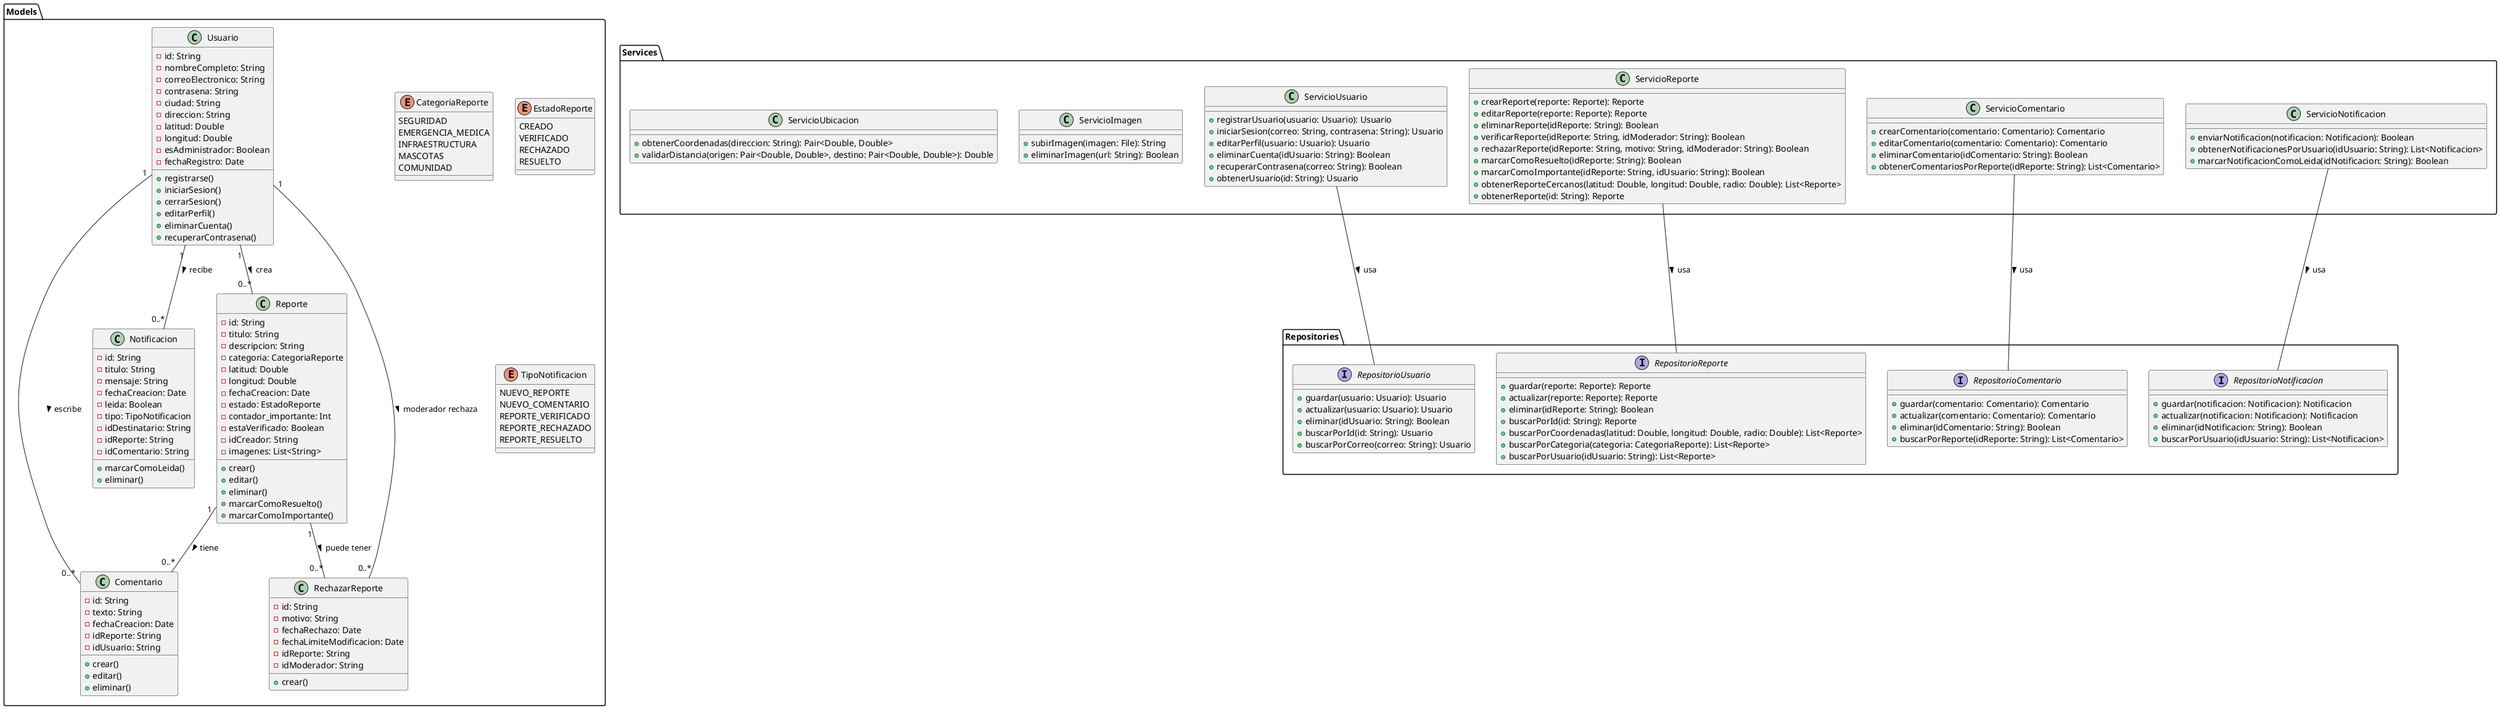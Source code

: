 @startuml class_diagram

package "Models" {
    class Usuario {
        - id: String
        - nombreCompleto: String
        - correoElectronico: String
        - contrasena: String
        - ciudad: String
        - direccion: String
        - latitud: Double
        - longitud: Double
        - esAdministrador: Boolean
        - fechaRegistro: Date
        + registrarse()
        + iniciarSesion()
        + cerrarSesion()
        + editarPerfil()
        + eliminarCuenta()
        + recuperarContrasena()
    }

    class Reporte {
        - id: String
        - titulo: String
        - descripcion: String
        - categoria: CategoriaReporte
        - latitud: Double
        - longitud: Double
        - fechaCreacion: Date
        - estado: EstadoReporte
        - contador_importante: Int
        - estaVerificado: Boolean
        - idCreador: String
        - imagenes: List<String>
        + crear()
        + editar()
        + eliminar()
        + marcarComoResuelto()
        + marcarComoImportante()
    }

    class Comentario {
        - id: String
        - texto: String
        - fechaCreacion: Date
        - idReporte: String
        - idUsuario: String
        + crear()
        + editar()
        + eliminar()
    }

    class Notificacion {
        - id: String
        - titulo: String
        - mensaje: String
        - fechaCreacion: Date
        - leida: Boolean
        - tipo: TipoNotificacion
        - idDestinatario: String
        - idReporte: String
        - idComentario: String
        + marcarComoLeida()
        + eliminar()
    }

    class RechazarReporte {
        - id: String
        - motivo: String
        - fechaRechazo: Date
        - fechaLimiteModificacion: Date
        - idReporte: String
        - idModerador: String
        + crear()
    }

    enum CategoriaReporte {
        SEGURIDAD
        EMERGENCIA_MEDICA
        INFRAESTRUCTURA
        MASCOTAS
        COMUNIDAD
    }

    enum EstadoReporte {
        CREADO
        VERIFICADO
        RECHAZADO
        RESUELTO
    }

    enum TipoNotificacion {
        NUEVO_REPORTE
        NUEVO_COMENTARIO
        REPORTE_VERIFICADO
        REPORTE_RECHAZADO
        REPORTE_RESUELTO
    }
}

package "Services" {
    class ServicioUsuario {
        + registrarUsuario(usuario: Usuario): Usuario
        + iniciarSesion(correo: String, contrasena: String): Usuario
        + editarPerfil(usuario: Usuario): Usuario
        + eliminarCuenta(idUsuario: String): Boolean
        + recuperarContrasena(correo: String): Boolean
        + obtenerUsuario(id: String): Usuario
    }

    class ServicioReporte {
        + crearReporte(reporte: Reporte): Reporte
        + editarReporte(reporte: Reporte): Reporte
        + eliminarReporte(idReporte: String): Boolean
        + verificarReporte(idReporte: String, idModerador: String): Boolean
        + rechazarReporte(idReporte: String, motivo: String, idModerador: String): Boolean
        + marcarComoResuelto(idReporte: String): Boolean
        + marcarComoImportante(idReporte: String, idUsuario: String): Boolean
        + obtenerReporteCercanos(latitud: Double, longitud: Double, radio: Double): List<Reporte>
        + obtenerReporte(id: String): Reporte
    }

    class ServicioComentario {
        + crearComentario(comentario: Comentario): Comentario
        + editarComentario(comentario: Comentario): Comentario
        + eliminarComentario(idComentario: String): Boolean
        + obtenerComentariosPorReporte(idReporte: String): List<Comentario>
    }

    class ServicioNotificacion {
        + enviarNotificacion(notificacion: Notificacion): Boolean
        + obtenerNotificacionesPorUsuario(idUsuario: String): List<Notificacion>
        + marcarNotificacionComoLeida(idNotificacion: String): Boolean
    }

    class ServicioImagen {
        + subirImagen(imagen: File): String
        + eliminarImagen(url: String): Boolean
    }

    class ServicioUbicacion {
        + obtenerCoordenadas(direccion: String): Pair<Double, Double>
        + validarDistancia(origen: Pair<Double, Double>, destino: Pair<Double, Double>): Double
    }
}

package "Repositories" {
    interface RepositorioUsuario {
        + guardar(usuario: Usuario): Usuario
        + actualizar(usuario: Usuario): Usuario
        + eliminar(idUsuario: String): Boolean
        + buscarPorId(id: String): Usuario
        + buscarPorCorreo(correo: String): Usuario
    }

    interface RepositorioReporte {
        + guardar(reporte: Reporte): Reporte
        + actualizar(reporte: Reporte): Reporte
        + eliminar(idReporte: String): Boolean
        + buscarPorId(id: String): Reporte
        + buscarPorCoordenadas(latitud: Double, longitud: Double, radio: Double): List<Reporte>
        + buscarPorCategoria(categoria: CategoriaReporte): List<Reporte>
        + buscarPorUsuario(idUsuario: String): List<Reporte>
    }

    interface RepositorioComentario {
        + guardar(comentario: Comentario): Comentario
        + actualizar(comentario: Comentario): Comentario
        + eliminar(idComentario: String): Boolean
        + buscarPorReporte(idReporte: String): List<Comentario>
    }

    interface RepositorioNotificacion {
        + guardar(notificacion: Notificacion): Notificacion
        + actualizar(notificacion: Notificacion): Notificacion
        + eliminar(idNotificacion: String): Boolean
        + buscarPorUsuario(idUsuario: String): List<Notificacion>
    }
}

' Relaciones
Usuario "1" -- "0..*" Reporte : crea >
Usuario "1" -- "0..*" Comentario : escribe >
Reporte "1" -- "0..*" Comentario : tiene >
Usuario "1" -- "0..*" Notificacion : recibe >
Reporte "1" -- "0..*" RechazarReporte : puede tener >
Usuario "1" -- "0..*" RechazarReporte : moderador rechaza >

ServicioUsuario -- RepositorioUsuario : usa >
ServicioReporte -- RepositorioReporte : usa >
ServicioComentario -- RepositorioComentario : usa >
ServicioNotificacion -- RepositorioNotificacion : usa >

@enduml

@startuml Use_Case

left to right direction
skinparam packageStyle rectangle

actor "Usuario No Registrado" as UNR
actor "Cliente" as CL
actor "Administrador/Moderador" as ADM
actor "Sistema de Notificaciones" as SN

rectangle "Sistema de Reportes Comunitarios" {
  ' Casos de uso para Usuario No Registrado
  usecase "Registrarse" as UC1
  usecase "Iniciar Sesión" as UC2
  usecase "Recuperar Contraseña" as UC3
  
  ' Casos de uso para Cliente
  usecase "Crear Reporte" as UC4
  usecase "Editar Reporte Propio" as UC5
  usecase "Eliminar Reporte Propio" as UC6
  usecase "Visualizar Reportes en Mapa" as UC7
  usecase "Marcar Reporte como Resuelto" as UC8
  usecase "Marcar Reporte como Importante" as UC9
  usecase "Agregar Comentario" as UC10
  usecase "Ver Notificaciones" as UC11
  usecase "Editar Perfil" as UC12
  usecase "Eliminar Cuenta" as UC13
  usecase "Modificar Reporte Rechazado" as UC14
  usecase "Ver Detalle de Reporte" as UC15
  usecase "Subir Imágenes" as UC16
  usecase "Ver Lista de Reportes" as UC17
  
  ' Casos de uso para Administrador/Moderador
  usecase "Verificar Reporte" as UC18
  usecase "Rechazar Reporte" as UC19
  usecase "Eliminar Cualquier Reporte" as UC20
  usecase "Marcar Cualquier Reporte como Resuelto" as UC21
  usecase "Gestionar Usuarios" as UC22
  
  ' Casos de uso para Sistema de Notificaciones
  usecase "Enviar Notificación de Nuevo Reporte" as UC23
  usecase "Enviar Notificación de Nuevo Comentario" as UC24
  usecase "Enviar Notificación de Reporte Verificado" as UC25
  usecase "Enviar Notificación de Reporte Rechazado" as UC26
  
  ' Relaciones para Usuario No Registrado
  UNR --> UC1
  UNR --> UC2
  UNR --> UC3
  
  ' Relaciones para Cliente
  CL --> UC2
  CL --> UC3
  CL --> UC4
  CL --> UC5
  CL --> UC6
  CL --> UC7
  CL --> UC8
  CL --> UC9
  CL --> UC10
  CL --> UC11
  CL --> UC12
  CL --> UC13
  CL --> UC14
  CL --> UC15
  CL --> UC16
  CL --> UC17
  
  ' Relaciones para Administrador/Moderador
  ADM --> UC2
  ADM --> UC3
  ADM --> UC7
  ADM --> UC10
  ADM --> UC11
  ADM --> UC12
  ADM --> UC13
  ADM --> UC15
  ADM --> UC17
  ADM --> UC18
  ADM --> UC19
  ADM --> UC20
  ADM --> UC21
  ADM --> UC22
  
  ' Relaciones para Sistema de Notificaciones
  SN --> UC23
  SN --> UC24
  SN --> UC25
  SN --> UC26
  
  ' Relaciones de extensión e inclusión
  UC4 ..> UC16 : <<include>>
  UC5 ..> UC16 : <<include>>
  UC4 ..> UC7 : <<include>>
  UC19 ..> UC26 : <<include>>
  UC10 ..> UC24 : <<include>>
  UC18 ..> UC25 : <<include>>
  UC14 ..> UC4 : <<extend>>
}

@enduml